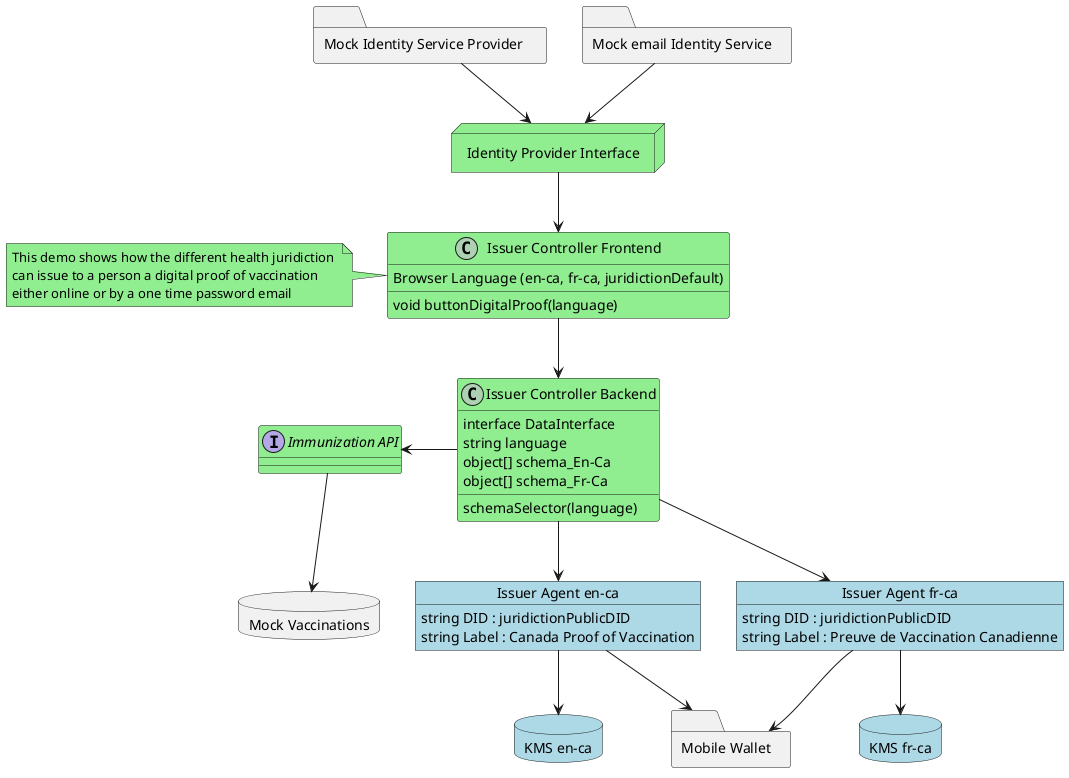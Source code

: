 @startuml
allow_mixing

'Issuer components
folder midp [ 
    Mock Identity Service Provider 
]

folder meis [
    Mock email Identity Service
]

node "Identity Provider Interface" as IPI #LightGreen

class "Issuer Controller Frontend" as ICF #LightGreen {
    {field} Browser Language (en-ca, fr-ca, juridictionDefault)
    void buttonDigitalProof(language)
}

note left of ICF #LightGreen 
    This demo shows how the different health juridiction 
    can issue to a person a digital proof of vaccination
    either online or by a one time password email 
end note

class "Issuer Controller Backend" as ICB #LightGreen {
    interface DataInterface
    string language
    object[] schema_En-Ca
    object[] schema_Fr-Ca
    {method} schemaSelector(language)
}

object "Issuer Agent en-ca" as IAen #LightBlue {
    string DID : juridictionPublicDID
    string Label : Canada Proof of Vaccination
}
database "KMS en-ca" as KMSen #LightBlue

object "Issuer Agent fr-ca" as IAfr #LightBlue {
    string DID : juridictionPublicDID
    string Label : Preuve de Vaccination Canadienne
}
database "KMS fr-ca" as KMSfr #LightBlue

interface "Immunization API" as IMAPI #LightGreen

database "Mock Vaccinations" as vaccinData

folder wallet [
    Mobile Wallet
]

'Issuer Flow
midp --> IPI
meis --> IPI

IPI --> ICF
ICF --> ICB
ICB -left-> IMAPI
IMAPI -down-> vaccinData

ICB --> IAen
ICB --> IAfr

IAen --> KMSen
IAfr --> KMSfr
IAen --> wallet
IAfr --> wallet

@enduml